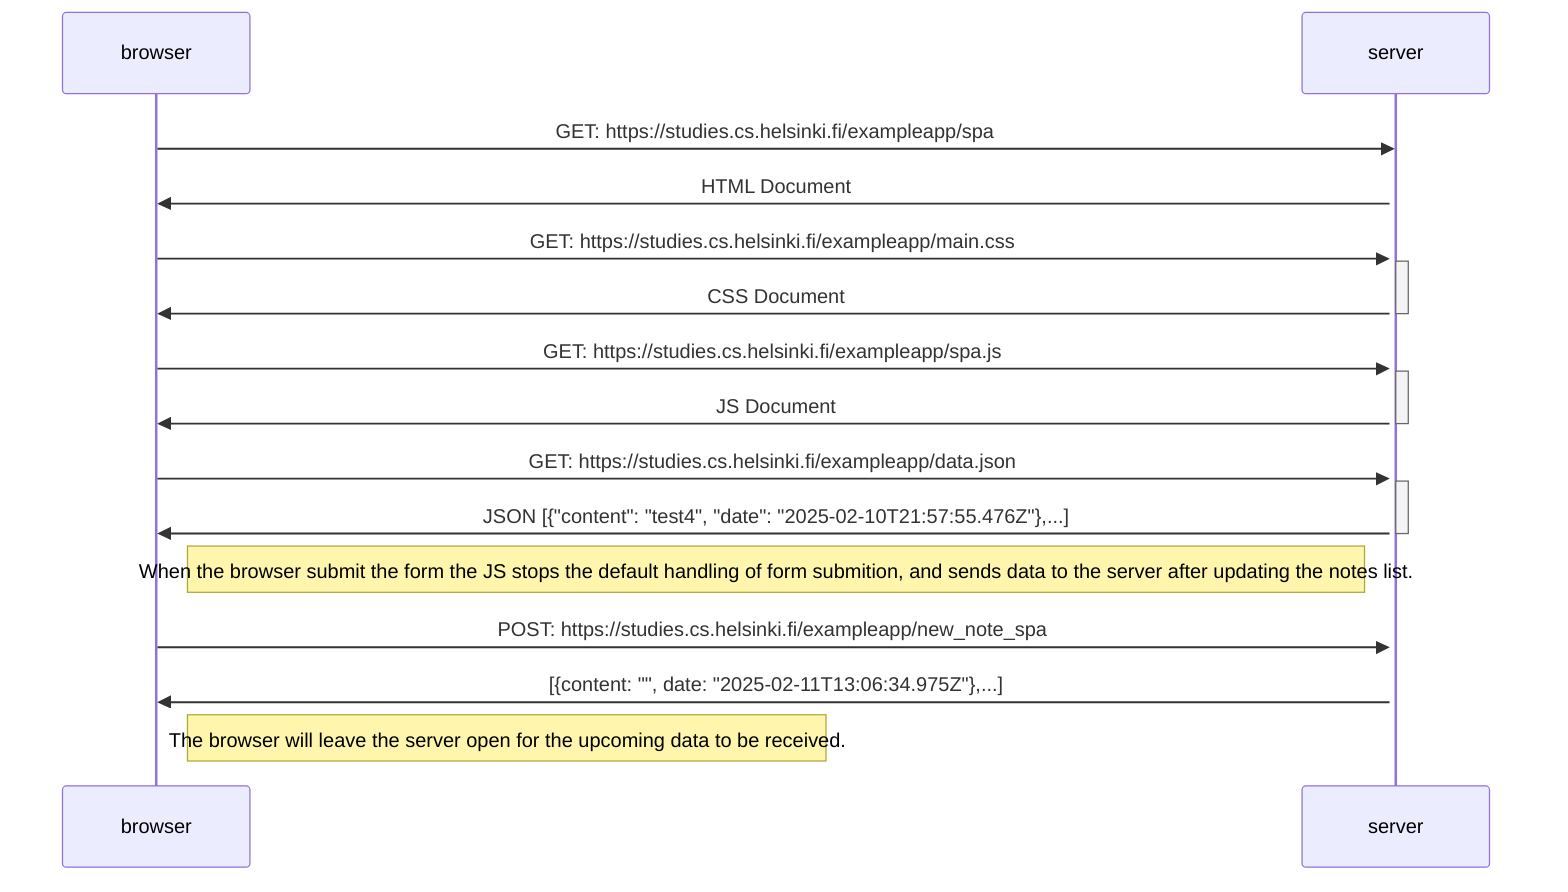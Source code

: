 sequenceDiagram
    participant browser
    participant server

    browser ->> server: GET: https://studies.cs.helsinki.fi/exampleapp/spa
    activate server
    server ->> browser: HTML Document

    browser ->> server: GET: https://studies.cs.helsinki.fi/exampleapp/main.css
    activate server
    server ->> browser: CSS Document
    deactivate server 

    browser ->> server: GET: https://studies.cs.helsinki.fi/exampleapp/spa.js
    activate server
    server ->> browser: JS Document
    deactivate server 

    browser ->> server: GET: https://studies.cs.helsinki.fi/exampleapp/data.json
    activate server
    server ->> browser: JSON [{"content": "test4", "date": "2025-02-10T21:57:55.476Z"},...]
    deactivate server

    Note right of browser: When the browser submit the form the JS stops the default handling of form submition, and sends data to the server after updating the notes list.  
    browser ->> server: POST: https://studies.cs.helsinki.fi/exampleapp/new_note_spa
    activate server
    server ->> browser:     [{content: "", date: "2025-02-11T13:06:34.975Z"},...]
    Note right of browser: The browser will leave the server open for the upcoming data to be received.